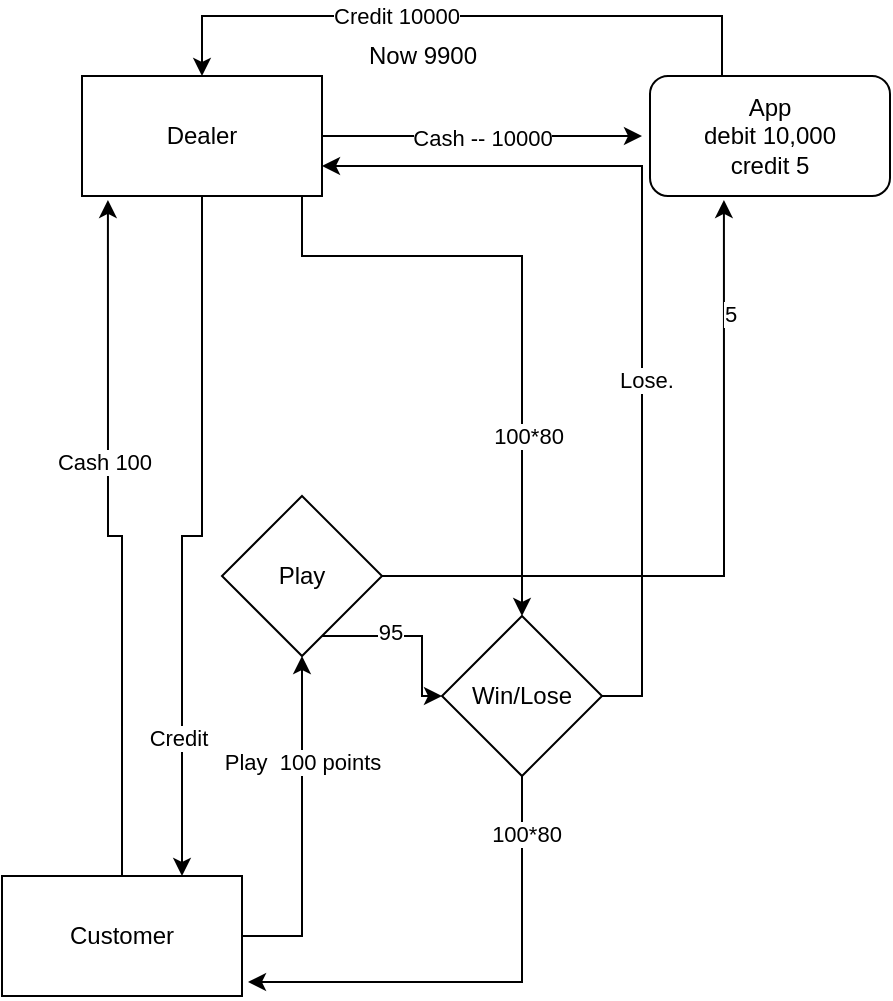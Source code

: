 <mxfile version="18.1.1" type="device"><diagram id="C5RBs43oDa-KdzZeNtuy" name="Page-1"><mxGraphModel dx="1422" dy="772" grid="1" gridSize="10" guides="1" tooltips="1" connect="1" arrows="1" fold="1" page="1" pageScale="1" pageWidth="827" pageHeight="1169" math="0" shadow="0"><root><mxCell id="WIyWlLk6GJQsqaUBKTNV-0"/><mxCell id="WIyWlLk6GJQsqaUBKTNV-1" parent="WIyWlLk6GJQsqaUBKTNV-0"/><mxCell id="7-1dDBMQIINqNcgKpmrb-17" style="edgeStyle=orthogonalEdgeStyle;rounded=0;orthogonalLoop=1;jettySize=auto;html=1;entryX=0.5;entryY=0;entryDx=0;entryDy=0;" edge="1" parent="WIyWlLk6GJQsqaUBKTNV-1" source="7-1dDBMQIINqNcgKpmrb-9" target="7-1dDBMQIINqNcgKpmrb-13"><mxGeometry relative="1" as="geometry"><Array as="points"><mxPoint x="390" y="40"/><mxPoint x="130" y="40"/></Array></mxGeometry></mxCell><mxCell id="7-1dDBMQIINqNcgKpmrb-18" value="Credit 10000" style="edgeLabel;html=1;align=center;verticalAlign=middle;resizable=0;points=[];" vertex="1" connectable="0" parent="7-1dDBMQIINqNcgKpmrb-17"><mxGeometry x="0.205" relative="1" as="geometry"><mxPoint as="offset"/></mxGeometry></mxCell><mxCell id="7-1dDBMQIINqNcgKpmrb-9" value="App&lt;br&gt;debit 10,000&lt;br&gt;credit 5" style="rounded=1;whiteSpace=wrap;html=1;" vertex="1" parent="WIyWlLk6GJQsqaUBKTNV-1"><mxGeometry x="354" y="70" width="120" height="60" as="geometry"/></mxCell><mxCell id="7-1dDBMQIINqNcgKpmrb-27" style="edgeStyle=orthogonalEdgeStyle;rounded=0;orthogonalLoop=1;jettySize=auto;html=1;entryX=0.108;entryY=1.033;entryDx=0;entryDy=0;entryPerimeter=0;" edge="1" parent="WIyWlLk6GJQsqaUBKTNV-1" source="7-1dDBMQIINqNcgKpmrb-10" target="7-1dDBMQIINqNcgKpmrb-13"><mxGeometry relative="1" as="geometry"><mxPoint x="90" y="370" as="targetPoint"/><Array as="points"><mxPoint x="90" y="300"/><mxPoint x="83" y="300"/></Array></mxGeometry></mxCell><mxCell id="7-1dDBMQIINqNcgKpmrb-28" value="Cash 100" style="edgeLabel;html=1;align=center;verticalAlign=middle;resizable=0;points=[];" vertex="1" connectable="0" parent="7-1dDBMQIINqNcgKpmrb-27"><mxGeometry x="0.24" y="2" relative="1" as="geometry"><mxPoint as="offset"/></mxGeometry></mxCell><mxCell id="7-1dDBMQIINqNcgKpmrb-33" style="edgeStyle=orthogonalEdgeStyle;rounded=0;orthogonalLoop=1;jettySize=auto;html=1;entryX=0.5;entryY=1;entryDx=0;entryDy=0;" edge="1" parent="WIyWlLk6GJQsqaUBKTNV-1" source="7-1dDBMQIINqNcgKpmrb-10" target="7-1dDBMQIINqNcgKpmrb-32"><mxGeometry relative="1" as="geometry"><Array as="points"><mxPoint x="180" y="500"/></Array></mxGeometry></mxCell><mxCell id="7-1dDBMQIINqNcgKpmrb-34" value="Play&amp;nbsp; 100 points" style="edgeLabel;html=1;align=center;verticalAlign=middle;resizable=0;points=[];" vertex="1" connectable="0" parent="7-1dDBMQIINqNcgKpmrb-33"><mxGeometry x="0.377" relative="1" as="geometry"><mxPoint as="offset"/></mxGeometry></mxCell><mxCell id="7-1dDBMQIINqNcgKpmrb-10" value="Customer" style="rounded=0;whiteSpace=wrap;html=1;" vertex="1" parent="WIyWlLk6GJQsqaUBKTNV-1"><mxGeometry x="30" y="470" width="120" height="60" as="geometry"/></mxCell><mxCell id="7-1dDBMQIINqNcgKpmrb-14" value="Cash -- 10000" style="edgeStyle=orthogonalEdgeStyle;rounded=0;orthogonalLoop=1;jettySize=auto;html=1;" edge="1" parent="WIyWlLk6GJQsqaUBKTNV-1" source="7-1dDBMQIINqNcgKpmrb-13"><mxGeometry relative="1" as="geometry"><mxPoint x="350" y="100" as="targetPoint"/></mxGeometry></mxCell><mxCell id="7-1dDBMQIINqNcgKpmrb-40" style="edgeStyle=orthogonalEdgeStyle;rounded=0;orthogonalLoop=1;jettySize=auto;html=1;entryX=0.75;entryY=0;entryDx=0;entryDy=0;" edge="1" parent="WIyWlLk6GJQsqaUBKTNV-1" source="7-1dDBMQIINqNcgKpmrb-13" target="7-1dDBMQIINqNcgKpmrb-10"><mxGeometry relative="1" as="geometry"/></mxCell><mxCell id="7-1dDBMQIINqNcgKpmrb-41" value="Credit" style="edgeLabel;html=1;align=center;verticalAlign=middle;resizable=0;points=[];" vertex="1" connectable="0" parent="7-1dDBMQIINqNcgKpmrb-40"><mxGeometry x="0.606" y="-2" relative="1" as="geometry"><mxPoint as="offset"/></mxGeometry></mxCell><mxCell id="7-1dDBMQIINqNcgKpmrb-45" style="edgeStyle=orthogonalEdgeStyle;rounded=0;orthogonalLoop=1;jettySize=auto;html=1;" edge="1" parent="WIyWlLk6GJQsqaUBKTNV-1" source="7-1dDBMQIINqNcgKpmrb-13" target="7-1dDBMQIINqNcgKpmrb-39"><mxGeometry relative="1" as="geometry"><Array as="points"><mxPoint x="180" y="160"/><mxPoint x="290" y="160"/></Array></mxGeometry></mxCell><mxCell id="7-1dDBMQIINqNcgKpmrb-46" value="100*80" style="edgeLabel;html=1;align=center;verticalAlign=middle;resizable=0;points=[];" vertex="1" connectable="0" parent="7-1dDBMQIINqNcgKpmrb-45"><mxGeometry x="0.438" y="3" relative="1" as="geometry"><mxPoint as="offset"/></mxGeometry></mxCell><mxCell id="7-1dDBMQIINqNcgKpmrb-13" value="Dealer" style="rounded=0;whiteSpace=wrap;html=1;" vertex="1" parent="WIyWlLk6GJQsqaUBKTNV-1"><mxGeometry x="70" y="70" width="120" height="60" as="geometry"/></mxCell><mxCell id="7-1dDBMQIINqNcgKpmrb-35" style="edgeStyle=orthogonalEdgeStyle;rounded=0;orthogonalLoop=1;jettySize=auto;html=1;entryX=0;entryY=0.5;entryDx=0;entryDy=0;" edge="1" parent="WIyWlLk6GJQsqaUBKTNV-1" source="7-1dDBMQIINqNcgKpmrb-32" target="7-1dDBMQIINqNcgKpmrb-39"><mxGeometry relative="1" as="geometry"><Array as="points"><mxPoint x="240" y="350"/><mxPoint x="240" y="380"/></Array></mxGeometry></mxCell><mxCell id="7-1dDBMQIINqNcgKpmrb-36" value="95" style="edgeLabel;html=1;align=center;verticalAlign=middle;resizable=0;points=[];" vertex="1" connectable="0" parent="7-1dDBMQIINqNcgKpmrb-35"><mxGeometry x="-0.259" y="2" relative="1" as="geometry"><mxPoint as="offset"/></mxGeometry></mxCell><mxCell id="7-1dDBMQIINqNcgKpmrb-37" style="edgeStyle=orthogonalEdgeStyle;rounded=0;orthogonalLoop=1;jettySize=auto;html=1;entryX=0.308;entryY=1.033;entryDx=0;entryDy=0;entryPerimeter=0;" edge="1" parent="WIyWlLk6GJQsqaUBKTNV-1" source="7-1dDBMQIINqNcgKpmrb-32" target="7-1dDBMQIINqNcgKpmrb-9"><mxGeometry relative="1" as="geometry"/></mxCell><mxCell id="7-1dDBMQIINqNcgKpmrb-38" value="5" style="edgeLabel;html=1;align=center;verticalAlign=middle;resizable=0;points=[];" vertex="1" connectable="0" parent="7-1dDBMQIINqNcgKpmrb-37"><mxGeometry x="0.682" y="-3" relative="1" as="geometry"><mxPoint as="offset"/></mxGeometry></mxCell><mxCell id="7-1dDBMQIINqNcgKpmrb-32" value="Play" style="rhombus;whiteSpace=wrap;html=1;" vertex="1" parent="WIyWlLk6GJQsqaUBKTNV-1"><mxGeometry x="140" y="280" width="80" height="80" as="geometry"/></mxCell><mxCell id="7-1dDBMQIINqNcgKpmrb-43" style="edgeStyle=orthogonalEdgeStyle;rounded=0;orthogonalLoop=1;jettySize=auto;html=1;entryX=1.025;entryY=0.883;entryDx=0;entryDy=0;entryPerimeter=0;" edge="1" parent="WIyWlLk6GJQsqaUBKTNV-1" source="7-1dDBMQIINqNcgKpmrb-39" target="7-1dDBMQIINqNcgKpmrb-10"><mxGeometry relative="1" as="geometry"><Array as="points"><mxPoint x="290" y="523"/></Array></mxGeometry></mxCell><mxCell id="7-1dDBMQIINqNcgKpmrb-44" value="100*80" style="edgeLabel;html=1;align=center;verticalAlign=middle;resizable=0;points=[];" vertex="1" connectable="0" parent="7-1dDBMQIINqNcgKpmrb-43"><mxGeometry x="-0.758" y="2" relative="1" as="geometry"><mxPoint as="offset"/></mxGeometry></mxCell><mxCell id="7-1dDBMQIINqNcgKpmrb-49" style="edgeStyle=orthogonalEdgeStyle;rounded=0;orthogonalLoop=1;jettySize=auto;html=1;entryX=1;entryY=0.75;entryDx=0;entryDy=0;" edge="1" parent="WIyWlLk6GJQsqaUBKTNV-1" source="7-1dDBMQIINqNcgKpmrb-39" target="7-1dDBMQIINqNcgKpmrb-13"><mxGeometry relative="1" as="geometry"><Array as="points"><mxPoint x="350" y="380"/><mxPoint x="350" y="115"/></Array></mxGeometry></mxCell><mxCell id="7-1dDBMQIINqNcgKpmrb-50" value="Lose." style="edgeLabel;html=1;align=center;verticalAlign=middle;resizable=0;points=[];" vertex="1" connectable="0" parent="7-1dDBMQIINqNcgKpmrb-49"><mxGeometry x="-0.2" y="-2" relative="1" as="geometry"><mxPoint as="offset"/></mxGeometry></mxCell><mxCell id="7-1dDBMQIINqNcgKpmrb-39" value="Win/Lose" style="rhombus;whiteSpace=wrap;html=1;" vertex="1" parent="WIyWlLk6GJQsqaUBKTNV-1"><mxGeometry x="250" y="340" width="80" height="80" as="geometry"/></mxCell><mxCell id="7-1dDBMQIINqNcgKpmrb-42" value="Now 9900" style="text;html=1;align=center;verticalAlign=middle;resizable=0;points=[];autosize=1;strokeColor=none;fillColor=none;" vertex="1" parent="WIyWlLk6GJQsqaUBKTNV-1"><mxGeometry x="205" y="50" width="70" height="20" as="geometry"/></mxCell></root></mxGraphModel></diagram></mxfile>
